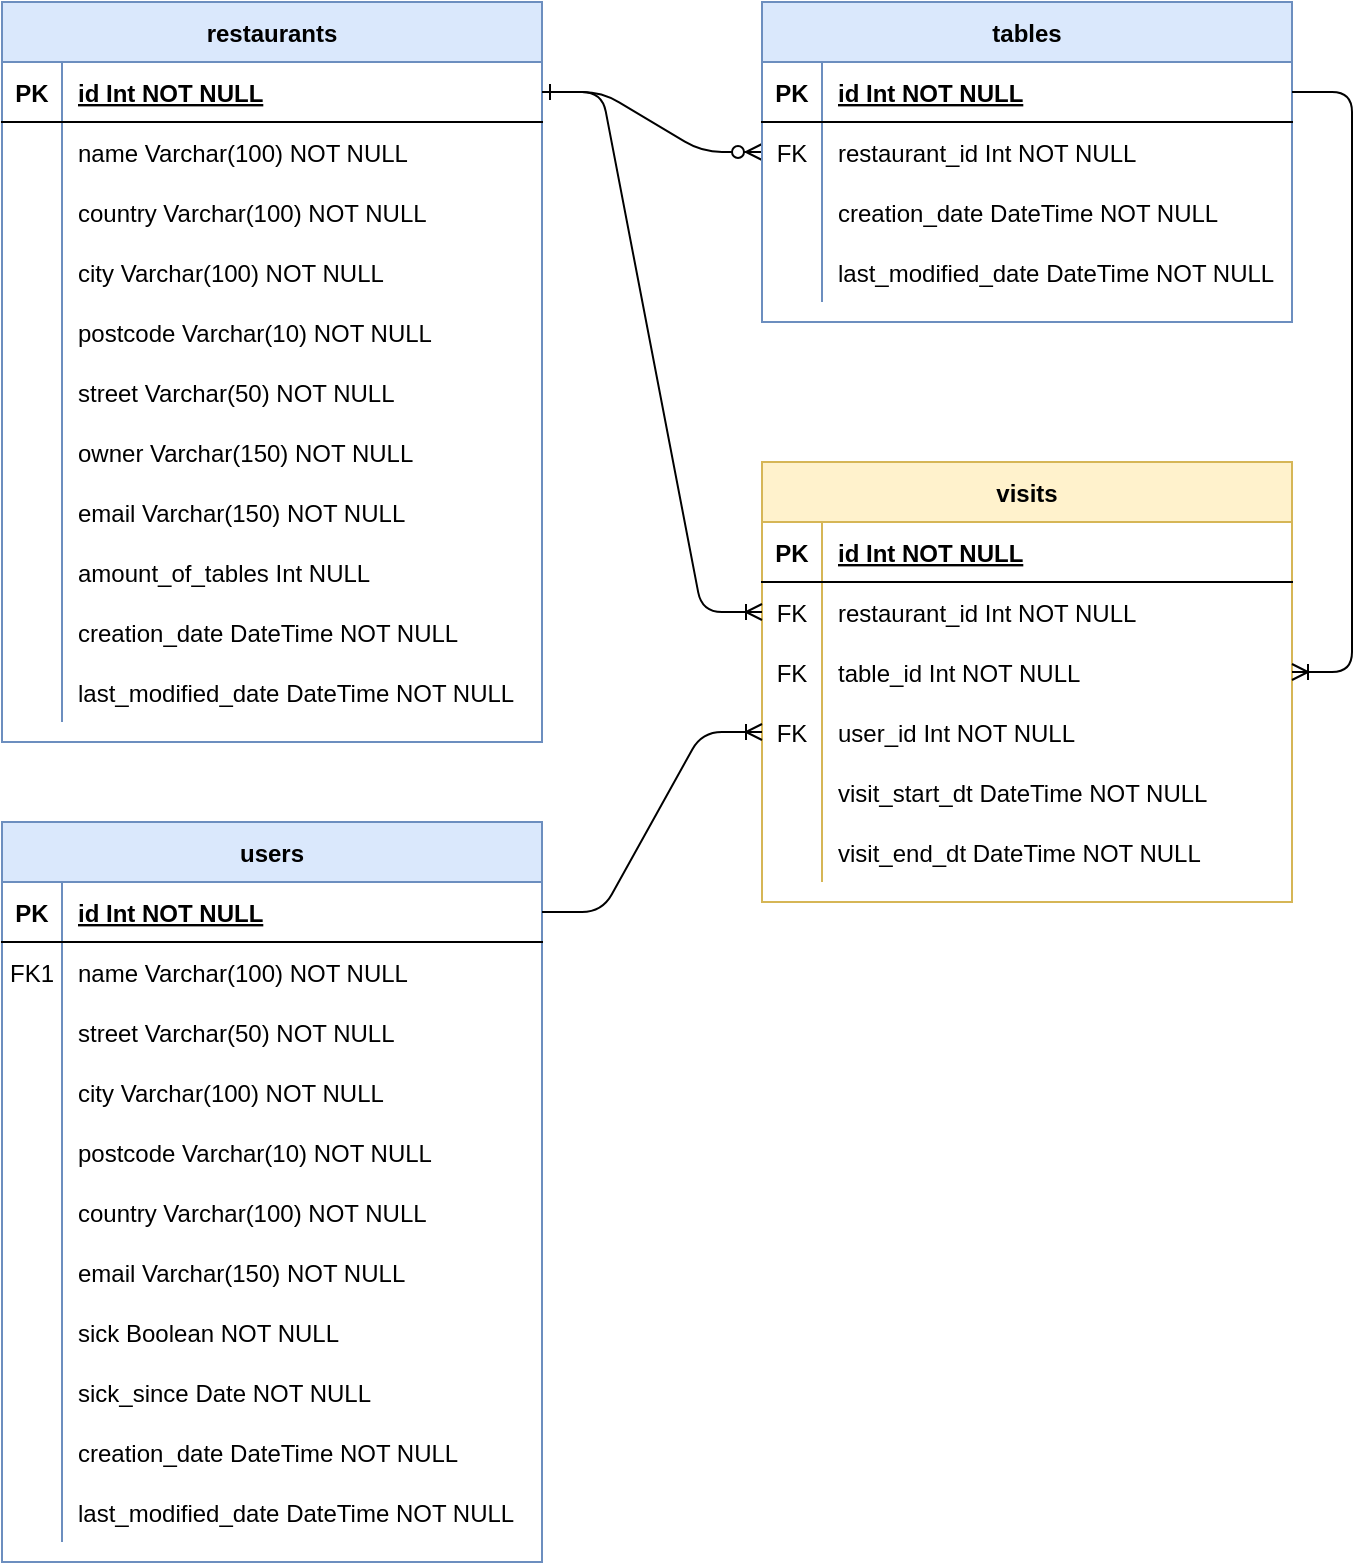 <mxfile version="14.2.7" type="device"><diagram id="R2lEEEUBdFMjLlhIrx00" name="Page-1"><mxGraphModel dx="1422" dy="762" grid="0" gridSize="10" guides="1" tooltips="1" connect="1" arrows="1" fold="1" page="0" pageScale="1" pageWidth="850" pageHeight="1100" math="0" shadow="0" extFonts="Permanent Marker^https://fonts.googleapis.com/css?family=Permanent+Marker"><root><mxCell id="0"/><mxCell id="1" parent="0"/><mxCell id="C-vyLk0tnHw3VtMMgP7b-1" value="" style="edgeStyle=entityRelationEdgeStyle;endArrow=ERzeroToMany;startArrow=ERone;endFill=1;startFill=0;" parent="1" source="C-vyLk0tnHw3VtMMgP7b-24" target="C-vyLk0tnHw3VtMMgP7b-6" edge="1"><mxGeometry width="100" height="100" relative="1" as="geometry"><mxPoint x="340" y="720" as="sourcePoint"/><mxPoint x="440" y="620" as="targetPoint"/></mxGeometry></mxCell><mxCell id="C-vyLk0tnHw3VtMMgP7b-2" value="tables" style="shape=table;startSize=30;container=1;collapsible=1;childLayout=tableLayout;fixedRows=1;rowLines=0;fontStyle=1;align=center;resizeLast=1;fillColor=#dae8fc;strokeColor=#6c8ebf;" parent="1" vertex="1"><mxGeometry x="430" y="50" width="265" height="160" as="geometry"/></mxCell><mxCell id="C-vyLk0tnHw3VtMMgP7b-3" value="" style="shape=partialRectangle;collapsible=0;dropTarget=0;pointerEvents=0;fillColor=none;points=[[0,0.5],[1,0.5]];portConstraint=eastwest;top=0;left=0;right=0;bottom=1;" parent="C-vyLk0tnHw3VtMMgP7b-2" vertex="1"><mxGeometry y="30" width="265" height="30" as="geometry"/></mxCell><mxCell id="C-vyLk0tnHw3VtMMgP7b-4" value="PK" style="shape=partialRectangle;overflow=hidden;connectable=0;fillColor=none;top=0;left=0;bottom=0;right=0;fontStyle=1;" parent="C-vyLk0tnHw3VtMMgP7b-3" vertex="1"><mxGeometry width="30" height="30" as="geometry"/></mxCell><mxCell id="C-vyLk0tnHw3VtMMgP7b-5" value="id Int NOT NULL" style="shape=partialRectangle;overflow=hidden;connectable=0;fillColor=none;top=0;left=0;bottom=0;right=0;align=left;spacingLeft=6;fontStyle=5;" parent="C-vyLk0tnHw3VtMMgP7b-3" vertex="1"><mxGeometry x="30" width="235" height="30" as="geometry"/></mxCell><mxCell id="C-vyLk0tnHw3VtMMgP7b-6" value="" style="shape=partialRectangle;collapsible=0;dropTarget=0;pointerEvents=0;fillColor=none;points=[[0,0.5],[1,0.5]];portConstraint=eastwest;top=0;left=0;right=0;bottom=0;" parent="C-vyLk0tnHw3VtMMgP7b-2" vertex="1"><mxGeometry y="60" width="265" height="30" as="geometry"/></mxCell><mxCell id="C-vyLk0tnHw3VtMMgP7b-7" value="FK" style="shape=partialRectangle;overflow=hidden;connectable=0;fillColor=none;top=0;left=0;bottom=0;right=0;" parent="C-vyLk0tnHw3VtMMgP7b-6" vertex="1"><mxGeometry width="30" height="30" as="geometry"/></mxCell><mxCell id="C-vyLk0tnHw3VtMMgP7b-8" value="restaurant_id Int NOT NULL" style="shape=partialRectangle;overflow=hidden;connectable=0;fillColor=none;top=0;left=0;bottom=0;right=0;align=left;spacingLeft=6;" parent="C-vyLk0tnHw3VtMMgP7b-6" vertex="1"><mxGeometry x="30" width="235" height="30" as="geometry"/></mxCell><mxCell id="4IgAb8isQSArcooUBiye-40" value="" style="shape=partialRectangle;collapsible=0;dropTarget=0;pointerEvents=0;fillColor=none;top=0;left=0;bottom=0;right=0;points=[[0,0.5],[1,0.5]];portConstraint=eastwest;" parent="C-vyLk0tnHw3VtMMgP7b-2" vertex="1"><mxGeometry y="90" width="265" height="30" as="geometry"/></mxCell><mxCell id="4IgAb8isQSArcooUBiye-41" value="" style="shape=partialRectangle;connectable=0;fillColor=none;top=0;left=0;bottom=0;right=0;editable=1;overflow=hidden;" parent="4IgAb8isQSArcooUBiye-40" vertex="1"><mxGeometry width="30" height="30" as="geometry"/></mxCell><mxCell id="4IgAb8isQSArcooUBiye-42" value="creation_date DateTime NOT NULL" style="shape=partialRectangle;connectable=0;fillColor=none;top=0;left=0;bottom=0;right=0;align=left;spacingLeft=6;overflow=hidden;" parent="4IgAb8isQSArcooUBiye-40" vertex="1"><mxGeometry x="30" width="235" height="30" as="geometry"/></mxCell><mxCell id="4IgAb8isQSArcooUBiye-43" value="" style="shape=partialRectangle;collapsible=0;dropTarget=0;pointerEvents=0;fillColor=none;top=0;left=0;bottom=0;right=0;points=[[0,0.5],[1,0.5]];portConstraint=eastwest;" parent="C-vyLk0tnHw3VtMMgP7b-2" vertex="1"><mxGeometry y="120" width="265" height="30" as="geometry"/></mxCell><mxCell id="4IgAb8isQSArcooUBiye-44" value="" style="shape=partialRectangle;connectable=0;fillColor=none;top=0;left=0;bottom=0;right=0;editable=1;overflow=hidden;" parent="4IgAb8isQSArcooUBiye-43" vertex="1"><mxGeometry width="30" height="30" as="geometry"/></mxCell><mxCell id="4IgAb8isQSArcooUBiye-45" value="last_modified_date DateTime NOT NULL" style="shape=partialRectangle;connectable=0;fillColor=none;top=0;left=0;bottom=0;right=0;align=left;spacingLeft=6;overflow=hidden;" parent="4IgAb8isQSArcooUBiye-43" vertex="1"><mxGeometry x="30" width="235" height="30" as="geometry"/></mxCell><mxCell id="C-vyLk0tnHw3VtMMgP7b-13" value="users" style="shape=table;startSize=30;container=1;collapsible=1;childLayout=tableLayout;fixedRows=1;rowLines=0;fontStyle=1;align=center;resizeLast=1;fillColor=#dae8fc;strokeColor=#6c8ebf;" parent="1" vertex="1"><mxGeometry x="50" y="460" width="270" height="370" as="geometry"/></mxCell><mxCell id="C-vyLk0tnHw3VtMMgP7b-14" value="" style="shape=partialRectangle;collapsible=0;dropTarget=0;pointerEvents=0;fillColor=none;points=[[0,0.5],[1,0.5]];portConstraint=eastwest;top=0;left=0;right=0;bottom=1;" parent="C-vyLk0tnHw3VtMMgP7b-13" vertex="1"><mxGeometry y="30" width="270" height="30" as="geometry"/></mxCell><mxCell id="C-vyLk0tnHw3VtMMgP7b-15" value="PK" style="shape=partialRectangle;overflow=hidden;connectable=0;fillColor=none;top=0;left=0;bottom=0;right=0;fontStyle=1;" parent="C-vyLk0tnHw3VtMMgP7b-14" vertex="1"><mxGeometry width="30" height="30" as="geometry"/></mxCell><mxCell id="C-vyLk0tnHw3VtMMgP7b-16" value="id Int NOT NULL" style="shape=partialRectangle;overflow=hidden;connectable=0;fillColor=none;top=0;left=0;bottom=0;right=0;align=left;spacingLeft=6;fontStyle=5;" parent="C-vyLk0tnHw3VtMMgP7b-14" vertex="1"><mxGeometry x="30" width="240" height="30" as="geometry"/></mxCell><mxCell id="C-vyLk0tnHw3VtMMgP7b-17" value="" style="shape=partialRectangle;collapsible=0;dropTarget=0;pointerEvents=0;fillColor=none;points=[[0,0.5],[1,0.5]];portConstraint=eastwest;top=0;left=0;right=0;bottom=0;" parent="C-vyLk0tnHw3VtMMgP7b-13" vertex="1"><mxGeometry y="60" width="270" height="30" as="geometry"/></mxCell><mxCell id="C-vyLk0tnHw3VtMMgP7b-18" value="FK1" style="shape=partialRectangle;overflow=hidden;connectable=0;fillColor=none;top=0;left=0;bottom=0;right=0;" parent="C-vyLk0tnHw3VtMMgP7b-17" vertex="1"><mxGeometry width="30" height="30" as="geometry"/></mxCell><mxCell id="C-vyLk0tnHw3VtMMgP7b-19" value="name Varchar(100) NOT NULL" style="shape=partialRectangle;overflow=hidden;connectable=0;fillColor=none;top=0;left=0;bottom=0;right=0;align=left;spacingLeft=6;" parent="C-vyLk0tnHw3VtMMgP7b-17" vertex="1"><mxGeometry x="30" width="240" height="30" as="geometry"/></mxCell><mxCell id="C-vyLk0tnHw3VtMMgP7b-20" value="" style="shape=partialRectangle;collapsible=0;dropTarget=0;pointerEvents=0;fillColor=none;points=[[0,0.5],[1,0.5]];portConstraint=eastwest;top=0;left=0;right=0;bottom=0;" parent="C-vyLk0tnHw3VtMMgP7b-13" vertex="1"><mxGeometry y="90" width="270" height="30" as="geometry"/></mxCell><mxCell id="C-vyLk0tnHw3VtMMgP7b-21" value="" style="shape=partialRectangle;overflow=hidden;connectable=0;fillColor=none;top=0;left=0;bottom=0;right=0;" parent="C-vyLk0tnHw3VtMMgP7b-20" vertex="1"><mxGeometry width="30" height="30" as="geometry"/></mxCell><mxCell id="C-vyLk0tnHw3VtMMgP7b-22" value="street Varchar(50) NOT NULL" style="shape=partialRectangle;overflow=hidden;connectable=0;fillColor=none;top=0;left=0;bottom=0;right=0;align=left;spacingLeft=6;" parent="C-vyLk0tnHw3VtMMgP7b-20" vertex="1"><mxGeometry x="30" width="240" height="30" as="geometry"/></mxCell><mxCell id="4IgAb8isQSArcooUBiye-46" value="" style="shape=partialRectangle;collapsible=0;dropTarget=0;pointerEvents=0;fillColor=none;top=0;left=0;bottom=0;right=0;points=[[0,0.5],[1,0.5]];portConstraint=eastwest;" parent="C-vyLk0tnHw3VtMMgP7b-13" vertex="1"><mxGeometry y="120" width="270" height="30" as="geometry"/></mxCell><mxCell id="4IgAb8isQSArcooUBiye-47" value="" style="shape=partialRectangle;connectable=0;fillColor=none;top=0;left=0;bottom=0;right=0;editable=1;overflow=hidden;" parent="4IgAb8isQSArcooUBiye-46" vertex="1"><mxGeometry width="30" height="30" as="geometry"/></mxCell><mxCell id="4IgAb8isQSArcooUBiye-48" value="city Varchar(100) NOT NULL" style="shape=partialRectangle;connectable=0;fillColor=none;top=0;left=0;bottom=0;right=0;align=left;spacingLeft=6;overflow=hidden;" parent="4IgAb8isQSArcooUBiye-46" vertex="1"><mxGeometry x="30" width="240" height="30" as="geometry"/></mxCell><mxCell id="4IgAb8isQSArcooUBiye-49" value="" style="shape=partialRectangle;collapsible=0;dropTarget=0;pointerEvents=0;fillColor=none;top=0;left=0;bottom=0;right=0;points=[[0,0.5],[1,0.5]];portConstraint=eastwest;" parent="C-vyLk0tnHw3VtMMgP7b-13" vertex="1"><mxGeometry y="150" width="270" height="30" as="geometry"/></mxCell><mxCell id="4IgAb8isQSArcooUBiye-50" value="" style="shape=partialRectangle;connectable=0;fillColor=none;top=0;left=0;bottom=0;right=0;editable=1;overflow=hidden;" parent="4IgAb8isQSArcooUBiye-49" vertex="1"><mxGeometry width="30" height="30" as="geometry"/></mxCell><mxCell id="4IgAb8isQSArcooUBiye-51" value="postcode Varchar(10) NOT NULL" style="shape=partialRectangle;connectable=0;fillColor=none;top=0;left=0;bottom=0;right=0;align=left;spacingLeft=6;overflow=hidden;" parent="4IgAb8isQSArcooUBiye-49" vertex="1"><mxGeometry x="30" width="240" height="30" as="geometry"/></mxCell><mxCell id="4IgAb8isQSArcooUBiye-52" value="" style="shape=partialRectangle;collapsible=0;dropTarget=0;pointerEvents=0;fillColor=none;top=0;left=0;bottom=0;right=0;points=[[0,0.5],[1,0.5]];portConstraint=eastwest;" parent="C-vyLk0tnHw3VtMMgP7b-13" vertex="1"><mxGeometry y="180" width="270" height="30" as="geometry"/></mxCell><mxCell id="4IgAb8isQSArcooUBiye-53" value="" style="shape=partialRectangle;connectable=0;fillColor=none;top=0;left=0;bottom=0;right=0;editable=1;overflow=hidden;" parent="4IgAb8isQSArcooUBiye-52" vertex="1"><mxGeometry width="30" height="30" as="geometry"/></mxCell><mxCell id="4IgAb8isQSArcooUBiye-54" value="country Varchar(100) NOT NULL" style="shape=partialRectangle;connectable=0;fillColor=none;top=0;left=0;bottom=0;right=0;align=left;spacingLeft=6;overflow=hidden;" parent="4IgAb8isQSArcooUBiye-52" vertex="1"><mxGeometry x="30" width="240" height="30" as="geometry"/></mxCell><mxCell id="4IgAb8isQSArcooUBiye-55" value="" style="shape=partialRectangle;collapsible=0;dropTarget=0;pointerEvents=0;fillColor=none;top=0;left=0;bottom=0;right=0;points=[[0,0.5],[1,0.5]];portConstraint=eastwest;" parent="C-vyLk0tnHw3VtMMgP7b-13" vertex="1"><mxGeometry y="210" width="270" height="30" as="geometry"/></mxCell><mxCell id="4IgAb8isQSArcooUBiye-56" value="" style="shape=partialRectangle;connectable=0;fillColor=none;top=0;left=0;bottom=0;right=0;editable=1;overflow=hidden;" parent="4IgAb8isQSArcooUBiye-55" vertex="1"><mxGeometry width="30" height="30" as="geometry"/></mxCell><mxCell id="4IgAb8isQSArcooUBiye-57" value="email Varchar(150) NOT NULL" style="shape=partialRectangle;connectable=0;fillColor=none;top=0;left=0;bottom=0;right=0;align=left;spacingLeft=6;overflow=hidden;" parent="4IgAb8isQSArcooUBiye-55" vertex="1"><mxGeometry x="30" width="240" height="30" as="geometry"/></mxCell><mxCell id="4IgAb8isQSArcooUBiye-58" value="" style="shape=partialRectangle;collapsible=0;dropTarget=0;pointerEvents=0;fillColor=none;top=0;left=0;bottom=0;right=0;points=[[0,0.5],[1,0.5]];portConstraint=eastwest;" parent="C-vyLk0tnHw3VtMMgP7b-13" vertex="1"><mxGeometry y="240" width="270" height="30" as="geometry"/></mxCell><mxCell id="4IgAb8isQSArcooUBiye-59" value="" style="shape=partialRectangle;connectable=0;fillColor=none;top=0;left=0;bottom=0;right=0;editable=1;overflow=hidden;" parent="4IgAb8isQSArcooUBiye-58" vertex="1"><mxGeometry width="30" height="30" as="geometry"/></mxCell><mxCell id="4IgAb8isQSArcooUBiye-60" value="sick Boolean NOT NULL" style="shape=partialRectangle;connectable=0;fillColor=none;top=0;left=0;bottom=0;right=0;align=left;spacingLeft=6;overflow=hidden;" parent="4IgAb8isQSArcooUBiye-58" vertex="1"><mxGeometry x="30" width="240" height="30" as="geometry"/></mxCell><mxCell id="4IgAb8isQSArcooUBiye-61" value="" style="shape=partialRectangle;collapsible=0;dropTarget=0;pointerEvents=0;fillColor=none;top=0;left=0;bottom=0;right=0;points=[[0,0.5],[1,0.5]];portConstraint=eastwest;" parent="C-vyLk0tnHw3VtMMgP7b-13" vertex="1"><mxGeometry y="270" width="270" height="30" as="geometry"/></mxCell><mxCell id="4IgAb8isQSArcooUBiye-62" value="" style="shape=partialRectangle;connectable=0;fillColor=none;top=0;left=0;bottom=0;right=0;editable=1;overflow=hidden;" parent="4IgAb8isQSArcooUBiye-61" vertex="1"><mxGeometry width="30" height="30" as="geometry"/></mxCell><mxCell id="4IgAb8isQSArcooUBiye-63" value="sick_since Date NOT NULL" style="shape=partialRectangle;connectable=0;fillColor=none;top=0;left=0;bottom=0;right=0;align=left;spacingLeft=6;overflow=hidden;" parent="4IgAb8isQSArcooUBiye-61" vertex="1"><mxGeometry x="30" width="240" height="30" as="geometry"/></mxCell><mxCell id="4IgAb8isQSArcooUBiye-64" value="" style="shape=partialRectangle;collapsible=0;dropTarget=0;pointerEvents=0;fillColor=none;top=0;left=0;bottom=0;right=0;points=[[0,0.5],[1,0.5]];portConstraint=eastwest;" parent="C-vyLk0tnHw3VtMMgP7b-13" vertex="1"><mxGeometry y="300" width="270" height="30" as="geometry"/></mxCell><mxCell id="4IgAb8isQSArcooUBiye-65" value="" style="shape=partialRectangle;connectable=0;fillColor=none;top=0;left=0;bottom=0;right=0;editable=1;overflow=hidden;" parent="4IgAb8isQSArcooUBiye-64" vertex="1"><mxGeometry width="30" height="30" as="geometry"/></mxCell><mxCell id="4IgAb8isQSArcooUBiye-66" value="creation_date DateTime NOT NULL" style="shape=partialRectangle;connectable=0;fillColor=none;top=0;left=0;bottom=0;right=0;align=left;spacingLeft=6;overflow=hidden;" parent="4IgAb8isQSArcooUBiye-64" vertex="1"><mxGeometry x="30" width="240" height="30" as="geometry"/></mxCell><mxCell id="4IgAb8isQSArcooUBiye-67" value="" style="shape=partialRectangle;collapsible=0;dropTarget=0;pointerEvents=0;fillColor=none;top=0;left=0;bottom=0;right=0;points=[[0,0.5],[1,0.5]];portConstraint=eastwest;" parent="C-vyLk0tnHw3VtMMgP7b-13" vertex="1"><mxGeometry y="330" width="270" height="30" as="geometry"/></mxCell><mxCell id="4IgAb8isQSArcooUBiye-68" value="" style="shape=partialRectangle;connectable=0;fillColor=none;top=0;left=0;bottom=0;right=0;editable=1;overflow=hidden;" parent="4IgAb8isQSArcooUBiye-67" vertex="1"><mxGeometry width="30" height="30" as="geometry"/></mxCell><mxCell id="4IgAb8isQSArcooUBiye-69" value="last_modified_date DateTime NOT NULL" style="shape=partialRectangle;connectable=0;fillColor=none;top=0;left=0;bottom=0;right=0;align=left;spacingLeft=6;overflow=hidden;" parent="4IgAb8isQSArcooUBiye-67" vertex="1"><mxGeometry x="30" width="240" height="30" as="geometry"/></mxCell><mxCell id="C-vyLk0tnHw3VtMMgP7b-23" value="restaurants" style="shape=table;startSize=30;container=1;collapsible=1;childLayout=tableLayout;fixedRows=1;rowLines=0;fontStyle=1;align=center;resizeLast=1;fillColor=#dae8fc;strokeColor=#6c8ebf;" parent="1" vertex="1"><mxGeometry x="50" y="50" width="270" height="370" as="geometry"/></mxCell><mxCell id="C-vyLk0tnHw3VtMMgP7b-24" value="" style="shape=partialRectangle;collapsible=0;dropTarget=0;pointerEvents=0;fillColor=none;points=[[0,0.5],[1,0.5]];portConstraint=eastwest;top=0;left=0;right=0;bottom=1;" parent="C-vyLk0tnHw3VtMMgP7b-23" vertex="1"><mxGeometry y="30" width="270" height="30" as="geometry"/></mxCell><mxCell id="C-vyLk0tnHw3VtMMgP7b-25" value="PK" style="shape=partialRectangle;overflow=hidden;connectable=0;fillColor=none;top=0;left=0;bottom=0;right=0;fontStyle=1;" parent="C-vyLk0tnHw3VtMMgP7b-24" vertex="1"><mxGeometry width="30" height="30" as="geometry"/></mxCell><mxCell id="C-vyLk0tnHw3VtMMgP7b-26" value="id Int NOT NULL" style="shape=partialRectangle;overflow=hidden;connectable=0;fillColor=none;top=0;left=0;bottom=0;right=0;align=left;spacingLeft=6;fontStyle=5;" parent="C-vyLk0tnHw3VtMMgP7b-24" vertex="1"><mxGeometry x="30" width="240" height="30" as="geometry"/></mxCell><mxCell id="C-vyLk0tnHw3VtMMgP7b-27" value="" style="shape=partialRectangle;collapsible=0;dropTarget=0;pointerEvents=0;fillColor=none;points=[[0,0.5],[1,0.5]];portConstraint=eastwest;top=0;left=0;right=0;bottom=0;" parent="C-vyLk0tnHw3VtMMgP7b-23" vertex="1"><mxGeometry y="60" width="270" height="30" as="geometry"/></mxCell><mxCell id="C-vyLk0tnHw3VtMMgP7b-28" value="" style="shape=partialRectangle;overflow=hidden;connectable=0;fillColor=none;top=0;left=0;bottom=0;right=0;" parent="C-vyLk0tnHw3VtMMgP7b-27" vertex="1"><mxGeometry width="30" height="30" as="geometry"/></mxCell><mxCell id="C-vyLk0tnHw3VtMMgP7b-29" value="name Varchar(100) NOT NULL" style="shape=partialRectangle;overflow=hidden;connectable=0;fillColor=none;top=0;left=0;bottom=0;right=0;align=left;spacingLeft=6;" parent="C-vyLk0tnHw3VtMMgP7b-27" vertex="1"><mxGeometry x="30" width="240" height="30" as="geometry"/></mxCell><mxCell id="4IgAb8isQSArcooUBiye-12" value="" style="shape=partialRectangle;collapsible=0;dropTarget=0;pointerEvents=0;fillColor=none;top=0;left=0;bottom=0;right=0;points=[[0,0.5],[1,0.5]];portConstraint=eastwest;" parent="C-vyLk0tnHw3VtMMgP7b-23" vertex="1"><mxGeometry y="90" width="270" height="30" as="geometry"/></mxCell><mxCell id="4IgAb8isQSArcooUBiye-13" value="" style="shape=partialRectangle;connectable=0;fillColor=none;top=0;left=0;bottom=0;right=0;editable=1;overflow=hidden;" parent="4IgAb8isQSArcooUBiye-12" vertex="1"><mxGeometry width="30" height="30" as="geometry"/></mxCell><mxCell id="4IgAb8isQSArcooUBiye-14" value="country Varchar(100) NOT NULL" style="shape=partialRectangle;connectable=0;fillColor=none;top=0;left=0;bottom=0;right=0;align=left;spacingLeft=6;overflow=hidden;" parent="4IgAb8isQSArcooUBiye-12" vertex="1"><mxGeometry x="30" width="240" height="30" as="geometry"/></mxCell><mxCell id="4IgAb8isQSArcooUBiye-15" value="" style="shape=partialRectangle;collapsible=0;dropTarget=0;pointerEvents=0;fillColor=none;top=0;left=0;bottom=0;right=0;points=[[0,0.5],[1,0.5]];portConstraint=eastwest;" parent="C-vyLk0tnHw3VtMMgP7b-23" vertex="1"><mxGeometry y="120" width="270" height="30" as="geometry"/></mxCell><mxCell id="4IgAb8isQSArcooUBiye-16" value="" style="shape=partialRectangle;connectable=0;fillColor=none;top=0;left=0;bottom=0;right=0;editable=1;overflow=hidden;" parent="4IgAb8isQSArcooUBiye-15" vertex="1"><mxGeometry width="30" height="30" as="geometry"/></mxCell><mxCell id="4IgAb8isQSArcooUBiye-17" value="city Varchar(100) NOT NULL" style="shape=partialRectangle;connectable=0;fillColor=none;top=0;left=0;bottom=0;right=0;align=left;spacingLeft=6;overflow=hidden;" parent="4IgAb8isQSArcooUBiye-15" vertex="1"><mxGeometry x="30" width="240" height="30" as="geometry"/></mxCell><mxCell id="4IgAb8isQSArcooUBiye-18" value="" style="shape=partialRectangle;collapsible=0;dropTarget=0;pointerEvents=0;fillColor=none;top=0;left=0;bottom=0;right=0;points=[[0,0.5],[1,0.5]];portConstraint=eastwest;" parent="C-vyLk0tnHw3VtMMgP7b-23" vertex="1"><mxGeometry y="150" width="270" height="30" as="geometry"/></mxCell><mxCell id="4IgAb8isQSArcooUBiye-19" value="" style="shape=partialRectangle;connectable=0;fillColor=none;top=0;left=0;bottom=0;right=0;editable=1;overflow=hidden;" parent="4IgAb8isQSArcooUBiye-18" vertex="1"><mxGeometry width="30" height="30" as="geometry"/></mxCell><mxCell id="4IgAb8isQSArcooUBiye-20" value="postcode Varchar(10) NOT NULL" style="shape=partialRectangle;connectable=0;fillColor=none;top=0;left=0;bottom=0;right=0;align=left;spacingLeft=6;overflow=hidden;" parent="4IgAb8isQSArcooUBiye-18" vertex="1"><mxGeometry x="30" width="240" height="30" as="geometry"/></mxCell><mxCell id="4IgAb8isQSArcooUBiye-21" value="" style="shape=partialRectangle;collapsible=0;dropTarget=0;pointerEvents=0;fillColor=none;top=0;left=0;bottom=0;right=0;points=[[0,0.5],[1,0.5]];portConstraint=eastwest;" parent="C-vyLk0tnHw3VtMMgP7b-23" vertex="1"><mxGeometry y="180" width="270" height="30" as="geometry"/></mxCell><mxCell id="4IgAb8isQSArcooUBiye-22" value="" style="shape=partialRectangle;connectable=0;fillColor=none;top=0;left=0;bottom=0;right=0;editable=1;overflow=hidden;" parent="4IgAb8isQSArcooUBiye-21" vertex="1"><mxGeometry width="30" height="30" as="geometry"/></mxCell><mxCell id="4IgAb8isQSArcooUBiye-23" value="street Varchar(50) NOT NULL" style="shape=partialRectangle;connectable=0;fillColor=none;top=0;left=0;bottom=0;right=0;align=left;spacingLeft=6;overflow=hidden;" parent="4IgAb8isQSArcooUBiye-21" vertex="1"><mxGeometry x="30" width="240" height="30" as="geometry"/></mxCell><mxCell id="4IgAb8isQSArcooUBiye-24" value="" style="shape=partialRectangle;collapsible=0;dropTarget=0;pointerEvents=0;fillColor=none;top=0;left=0;bottom=0;right=0;points=[[0,0.5],[1,0.5]];portConstraint=eastwest;" parent="C-vyLk0tnHw3VtMMgP7b-23" vertex="1"><mxGeometry y="210" width="270" height="30" as="geometry"/></mxCell><mxCell id="4IgAb8isQSArcooUBiye-25" value="" style="shape=partialRectangle;connectable=0;fillColor=none;top=0;left=0;bottom=0;right=0;editable=1;overflow=hidden;" parent="4IgAb8isQSArcooUBiye-24" vertex="1"><mxGeometry width="30" height="30" as="geometry"/></mxCell><mxCell id="4IgAb8isQSArcooUBiye-26" value="owner Varchar(150) NOT NULL" style="shape=partialRectangle;connectable=0;fillColor=none;top=0;left=0;bottom=0;right=0;align=left;spacingLeft=6;overflow=hidden;" parent="4IgAb8isQSArcooUBiye-24" vertex="1"><mxGeometry x="30" width="240" height="30" as="geometry"/></mxCell><mxCell id="4IgAb8isQSArcooUBiye-27" value="" style="shape=partialRectangle;collapsible=0;dropTarget=0;pointerEvents=0;fillColor=none;top=0;left=0;bottom=0;right=0;points=[[0,0.5],[1,0.5]];portConstraint=eastwest;" parent="C-vyLk0tnHw3VtMMgP7b-23" vertex="1"><mxGeometry y="240" width="270" height="30" as="geometry"/></mxCell><mxCell id="4IgAb8isQSArcooUBiye-28" value="" style="shape=partialRectangle;connectable=0;fillColor=none;top=0;left=0;bottom=0;right=0;editable=1;overflow=hidden;" parent="4IgAb8isQSArcooUBiye-27" vertex="1"><mxGeometry width="30" height="30" as="geometry"/></mxCell><mxCell id="4IgAb8isQSArcooUBiye-29" value="email Varchar(150) NOT NULL" style="shape=partialRectangle;connectable=0;fillColor=none;top=0;left=0;bottom=0;right=0;align=left;spacingLeft=6;overflow=hidden;" parent="4IgAb8isQSArcooUBiye-27" vertex="1"><mxGeometry x="30" width="240" height="30" as="geometry"/></mxCell><mxCell id="4IgAb8isQSArcooUBiye-30" value="" style="shape=partialRectangle;collapsible=0;dropTarget=0;pointerEvents=0;fillColor=none;top=0;left=0;bottom=0;right=0;points=[[0,0.5],[1,0.5]];portConstraint=eastwest;" parent="C-vyLk0tnHw3VtMMgP7b-23" vertex="1"><mxGeometry y="270" width="270" height="30" as="geometry"/></mxCell><mxCell id="4IgAb8isQSArcooUBiye-31" value="" style="shape=partialRectangle;connectable=0;fillColor=none;top=0;left=0;bottom=0;right=0;editable=1;overflow=hidden;" parent="4IgAb8isQSArcooUBiye-30" vertex="1"><mxGeometry width="30" height="30" as="geometry"/></mxCell><mxCell id="4IgAb8isQSArcooUBiye-32" value="amount_of_tables Int NULL" style="shape=partialRectangle;connectable=0;fillColor=none;top=0;left=0;bottom=0;right=0;align=left;spacingLeft=6;overflow=hidden;" parent="4IgAb8isQSArcooUBiye-30" vertex="1"><mxGeometry x="30" width="240" height="30" as="geometry"/></mxCell><mxCell id="4IgAb8isQSArcooUBiye-33" value="" style="shape=partialRectangle;collapsible=0;dropTarget=0;pointerEvents=0;fillColor=none;top=0;left=0;bottom=0;right=0;points=[[0,0.5],[1,0.5]];portConstraint=eastwest;" parent="C-vyLk0tnHw3VtMMgP7b-23" vertex="1"><mxGeometry y="300" width="270" height="30" as="geometry"/></mxCell><mxCell id="4IgAb8isQSArcooUBiye-34" value="" style="shape=partialRectangle;connectable=0;fillColor=none;top=0;left=0;bottom=0;right=0;editable=1;overflow=hidden;" parent="4IgAb8isQSArcooUBiye-33" vertex="1"><mxGeometry width="30" height="30" as="geometry"/></mxCell><mxCell id="4IgAb8isQSArcooUBiye-35" value="creation_date DateTime NOT NULL" style="shape=partialRectangle;connectable=0;fillColor=none;top=0;left=0;bottom=0;right=0;align=left;spacingLeft=6;overflow=hidden;" parent="4IgAb8isQSArcooUBiye-33" vertex="1"><mxGeometry x="30" width="240" height="30" as="geometry"/></mxCell><mxCell id="4IgAb8isQSArcooUBiye-36" value="" style="shape=partialRectangle;collapsible=0;dropTarget=0;pointerEvents=0;fillColor=none;top=0;left=0;bottom=0;right=0;points=[[0,0.5],[1,0.5]];portConstraint=eastwest;" parent="C-vyLk0tnHw3VtMMgP7b-23" vertex="1"><mxGeometry y="330" width="270" height="30" as="geometry"/></mxCell><mxCell id="4IgAb8isQSArcooUBiye-37" value="" style="shape=partialRectangle;connectable=0;fillColor=none;top=0;left=0;bottom=0;right=0;editable=1;overflow=hidden;" parent="4IgAb8isQSArcooUBiye-36" vertex="1"><mxGeometry width="30" height="30" as="geometry"/></mxCell><mxCell id="4IgAb8isQSArcooUBiye-38" value="last_modified_date DateTime NOT NULL" style="shape=partialRectangle;connectable=0;fillColor=none;top=0;left=0;bottom=0;right=0;align=left;spacingLeft=6;overflow=hidden;" parent="4IgAb8isQSArcooUBiye-36" vertex="1"><mxGeometry x="30" width="240" height="30" as="geometry"/></mxCell><mxCell id="4IgAb8isQSArcooUBiye-1" value="visits" style="shape=table;startSize=30;container=1;collapsible=1;childLayout=tableLayout;fixedRows=1;rowLines=0;fontStyle=1;align=center;resizeLast=1;fillColor=#fff2cc;strokeColor=#d6b656;" parent="1" vertex="1"><mxGeometry x="430" y="280" width="265" height="220" as="geometry"/></mxCell><mxCell id="4IgAb8isQSArcooUBiye-2" value="" style="shape=partialRectangle;collapsible=0;dropTarget=0;pointerEvents=0;fillColor=none;points=[[0,0.5],[1,0.5]];portConstraint=eastwest;top=0;left=0;right=0;bottom=1;" parent="4IgAb8isQSArcooUBiye-1" vertex="1"><mxGeometry y="30" width="265" height="30" as="geometry"/></mxCell><mxCell id="4IgAb8isQSArcooUBiye-3" value="PK" style="shape=partialRectangle;overflow=hidden;connectable=0;fillColor=none;top=0;left=0;bottom=0;right=0;fontStyle=1;" parent="4IgAb8isQSArcooUBiye-2" vertex="1"><mxGeometry width="30" height="30" as="geometry"/></mxCell><mxCell id="4IgAb8isQSArcooUBiye-4" value="id Int NOT NULL" style="shape=partialRectangle;overflow=hidden;connectable=0;fillColor=none;top=0;left=0;bottom=0;right=0;align=left;spacingLeft=6;fontStyle=5;" parent="4IgAb8isQSArcooUBiye-2" vertex="1"><mxGeometry x="30" width="235" height="30" as="geometry"/></mxCell><mxCell id="4IgAb8isQSArcooUBiye-5" value="" style="shape=partialRectangle;collapsible=0;dropTarget=0;pointerEvents=0;fillColor=none;points=[[0,0.5],[1,0.5]];portConstraint=eastwest;top=0;left=0;right=0;bottom=0;" parent="4IgAb8isQSArcooUBiye-1" vertex="1"><mxGeometry y="60" width="265" height="30" as="geometry"/></mxCell><mxCell id="4IgAb8isQSArcooUBiye-6" value="FK" style="shape=partialRectangle;overflow=hidden;connectable=0;fillColor=none;top=0;left=0;bottom=0;right=0;" parent="4IgAb8isQSArcooUBiye-5" vertex="1"><mxGeometry width="30" height="30" as="geometry"/></mxCell><mxCell id="4IgAb8isQSArcooUBiye-7" value="restaurant_id Int NOT NULL" style="shape=partialRectangle;overflow=hidden;connectable=0;fillColor=none;top=0;left=0;bottom=0;right=0;align=left;spacingLeft=6;" parent="4IgAb8isQSArcooUBiye-5" vertex="1"><mxGeometry x="30" width="235" height="30" as="geometry"/></mxCell><mxCell id="4IgAb8isQSArcooUBiye-8" value="" style="shape=partialRectangle;collapsible=0;dropTarget=0;pointerEvents=0;fillColor=none;points=[[0,0.5],[1,0.5]];portConstraint=eastwest;top=0;left=0;right=0;bottom=0;" parent="4IgAb8isQSArcooUBiye-1" vertex="1"><mxGeometry y="90" width="265" height="30" as="geometry"/></mxCell><mxCell id="4IgAb8isQSArcooUBiye-9" value="FK" style="shape=partialRectangle;overflow=hidden;connectable=0;fillColor=none;top=0;left=0;bottom=0;right=0;" parent="4IgAb8isQSArcooUBiye-8" vertex="1"><mxGeometry width="30" height="30" as="geometry"/></mxCell><mxCell id="4IgAb8isQSArcooUBiye-10" value="table_id Int NOT NULL" style="shape=partialRectangle;overflow=hidden;connectable=0;fillColor=none;top=0;left=0;bottom=0;right=0;align=left;spacingLeft=6;" parent="4IgAb8isQSArcooUBiye-8" vertex="1"><mxGeometry x="30" width="235" height="30" as="geometry"/></mxCell><mxCell id="4IgAb8isQSArcooUBiye-70" value="" style="shape=partialRectangle;collapsible=0;dropTarget=0;pointerEvents=0;fillColor=none;top=0;left=0;bottom=0;right=0;points=[[0,0.5],[1,0.5]];portConstraint=eastwest;" parent="4IgAb8isQSArcooUBiye-1" vertex="1"><mxGeometry y="120" width="265" height="30" as="geometry"/></mxCell><mxCell id="4IgAb8isQSArcooUBiye-71" value="FK" style="shape=partialRectangle;connectable=0;fillColor=none;top=0;left=0;bottom=0;right=0;editable=1;overflow=hidden;" parent="4IgAb8isQSArcooUBiye-70" vertex="1"><mxGeometry width="30" height="30" as="geometry"/></mxCell><mxCell id="4IgAb8isQSArcooUBiye-72" value="user_id Int NOT NULL" style="shape=partialRectangle;connectable=0;fillColor=none;top=0;left=0;bottom=0;right=0;align=left;spacingLeft=6;overflow=hidden;" parent="4IgAb8isQSArcooUBiye-70" vertex="1"><mxGeometry x="30" width="235" height="30" as="geometry"/></mxCell><mxCell id="4IgAb8isQSArcooUBiye-73" value="" style="shape=partialRectangle;collapsible=0;dropTarget=0;pointerEvents=0;fillColor=none;top=0;left=0;bottom=0;right=0;points=[[0,0.5],[1,0.5]];portConstraint=eastwest;" parent="4IgAb8isQSArcooUBiye-1" vertex="1"><mxGeometry y="150" width="265" height="30" as="geometry"/></mxCell><mxCell id="4IgAb8isQSArcooUBiye-74" value="" style="shape=partialRectangle;connectable=0;fillColor=none;top=0;left=0;bottom=0;right=0;editable=1;overflow=hidden;" parent="4IgAb8isQSArcooUBiye-73" vertex="1"><mxGeometry width="30" height="30" as="geometry"/></mxCell><mxCell id="4IgAb8isQSArcooUBiye-75" value="visit_start_dt DateTime NOT NULL" style="shape=partialRectangle;connectable=0;fillColor=none;top=0;left=0;bottom=0;right=0;align=left;spacingLeft=6;overflow=hidden;" parent="4IgAb8isQSArcooUBiye-73" vertex="1"><mxGeometry x="30" width="235" height="30" as="geometry"/></mxCell><mxCell id="4IgAb8isQSArcooUBiye-76" value="" style="shape=partialRectangle;collapsible=0;dropTarget=0;pointerEvents=0;fillColor=none;top=0;left=0;bottom=0;right=0;points=[[0,0.5],[1,0.5]];portConstraint=eastwest;" parent="4IgAb8isQSArcooUBiye-1" vertex="1"><mxGeometry y="180" width="265" height="30" as="geometry"/></mxCell><mxCell id="4IgAb8isQSArcooUBiye-77" value="" style="shape=partialRectangle;connectable=0;fillColor=none;top=0;left=0;bottom=0;right=0;editable=1;overflow=hidden;" parent="4IgAb8isQSArcooUBiye-76" vertex="1"><mxGeometry width="30" height="30" as="geometry"/></mxCell><mxCell id="4IgAb8isQSArcooUBiye-78" value="visit_end_dt DateTime NOT NULL" style="shape=partialRectangle;connectable=0;fillColor=none;top=0;left=0;bottom=0;right=0;align=left;spacingLeft=6;overflow=hidden;" parent="4IgAb8isQSArcooUBiye-76" vertex="1"><mxGeometry x="30" width="235" height="30" as="geometry"/></mxCell><mxCell id="4IgAb8isQSArcooUBiye-79" value="" style="edgeStyle=entityRelationEdgeStyle;fontSize=12;html=1;endArrow=ERoneToMany;exitX=1;exitY=0.5;exitDx=0;exitDy=0;entryX=0;entryY=0.5;entryDx=0;entryDy=0;" parent="1" source="C-vyLk0tnHw3VtMMgP7b-14" target="4IgAb8isQSArcooUBiye-70" edge="1"><mxGeometry width="100" height="100" relative="1" as="geometry"><mxPoint x="330" y="610" as="sourcePoint"/><mxPoint x="430" y="510" as="targetPoint"/></mxGeometry></mxCell><mxCell id="4IgAb8isQSArcooUBiye-80" value="" style="edgeStyle=entityRelationEdgeStyle;fontSize=12;html=1;endArrow=ERoneToMany;exitX=1;exitY=0.5;exitDx=0;exitDy=0;entryX=1;entryY=0.5;entryDx=0;entryDy=0;" parent="1" source="C-vyLk0tnHw3VtMMgP7b-3" target="4IgAb8isQSArcooUBiye-8" edge="1"><mxGeometry width="100" height="100" relative="1" as="geometry"><mxPoint x="420" y="400" as="sourcePoint"/><mxPoint x="520" y="300" as="targetPoint"/></mxGeometry></mxCell><mxCell id="4IgAb8isQSArcooUBiye-81" value="" style="edgeStyle=entityRelationEdgeStyle;fontSize=12;html=1;endArrow=ERoneToMany;exitX=1;exitY=0.5;exitDx=0;exitDy=0;" parent="1" source="C-vyLk0tnHw3VtMMgP7b-24" target="4IgAb8isQSArcooUBiye-5" edge="1"><mxGeometry width="100" height="100" relative="1" as="geometry"><mxPoint x="380" y="370" as="sourcePoint"/><mxPoint x="480" y="270" as="targetPoint"/></mxGeometry></mxCell></root></mxGraphModel></diagram></mxfile>